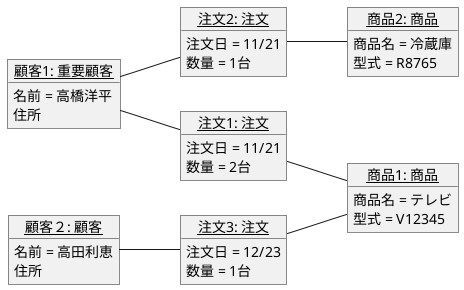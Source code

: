 @startuml 資格取得のオブジェクト図
left to right direction
object "<u>顧客1: 重要顧客</u>" as customer1 {
名前 = 高橋洋平
住所
}
object "<u>顧客２: 顧客</u>" as customer2 {
名前 = 高田利恵
住所
}
object "<u>注文1: 注文</u>" as order1 {
注文日 = 11/21
数量 = 2台
}
object "<u>注文2: 注文</u>" as order2 {
注文日 = 11/21
数量 = 1台
}
object "<u>注文3: 注文</u>" as order3 {
注文日 = 12/23
数量 = 1台
}
object "<u>商品1: 商品</u>" as product1 {
商品名 = テレビ
型式 = V12345
}
object "<u>商品2: 商品</u>" as product2 {
商品名 = 冷蔵庫
型式 = R8765
}
customer1 -- order1
order1 -- product1
customer1 -- order2
order2 -- product2
customer2 -- order3
order3 -- product1
@enduml